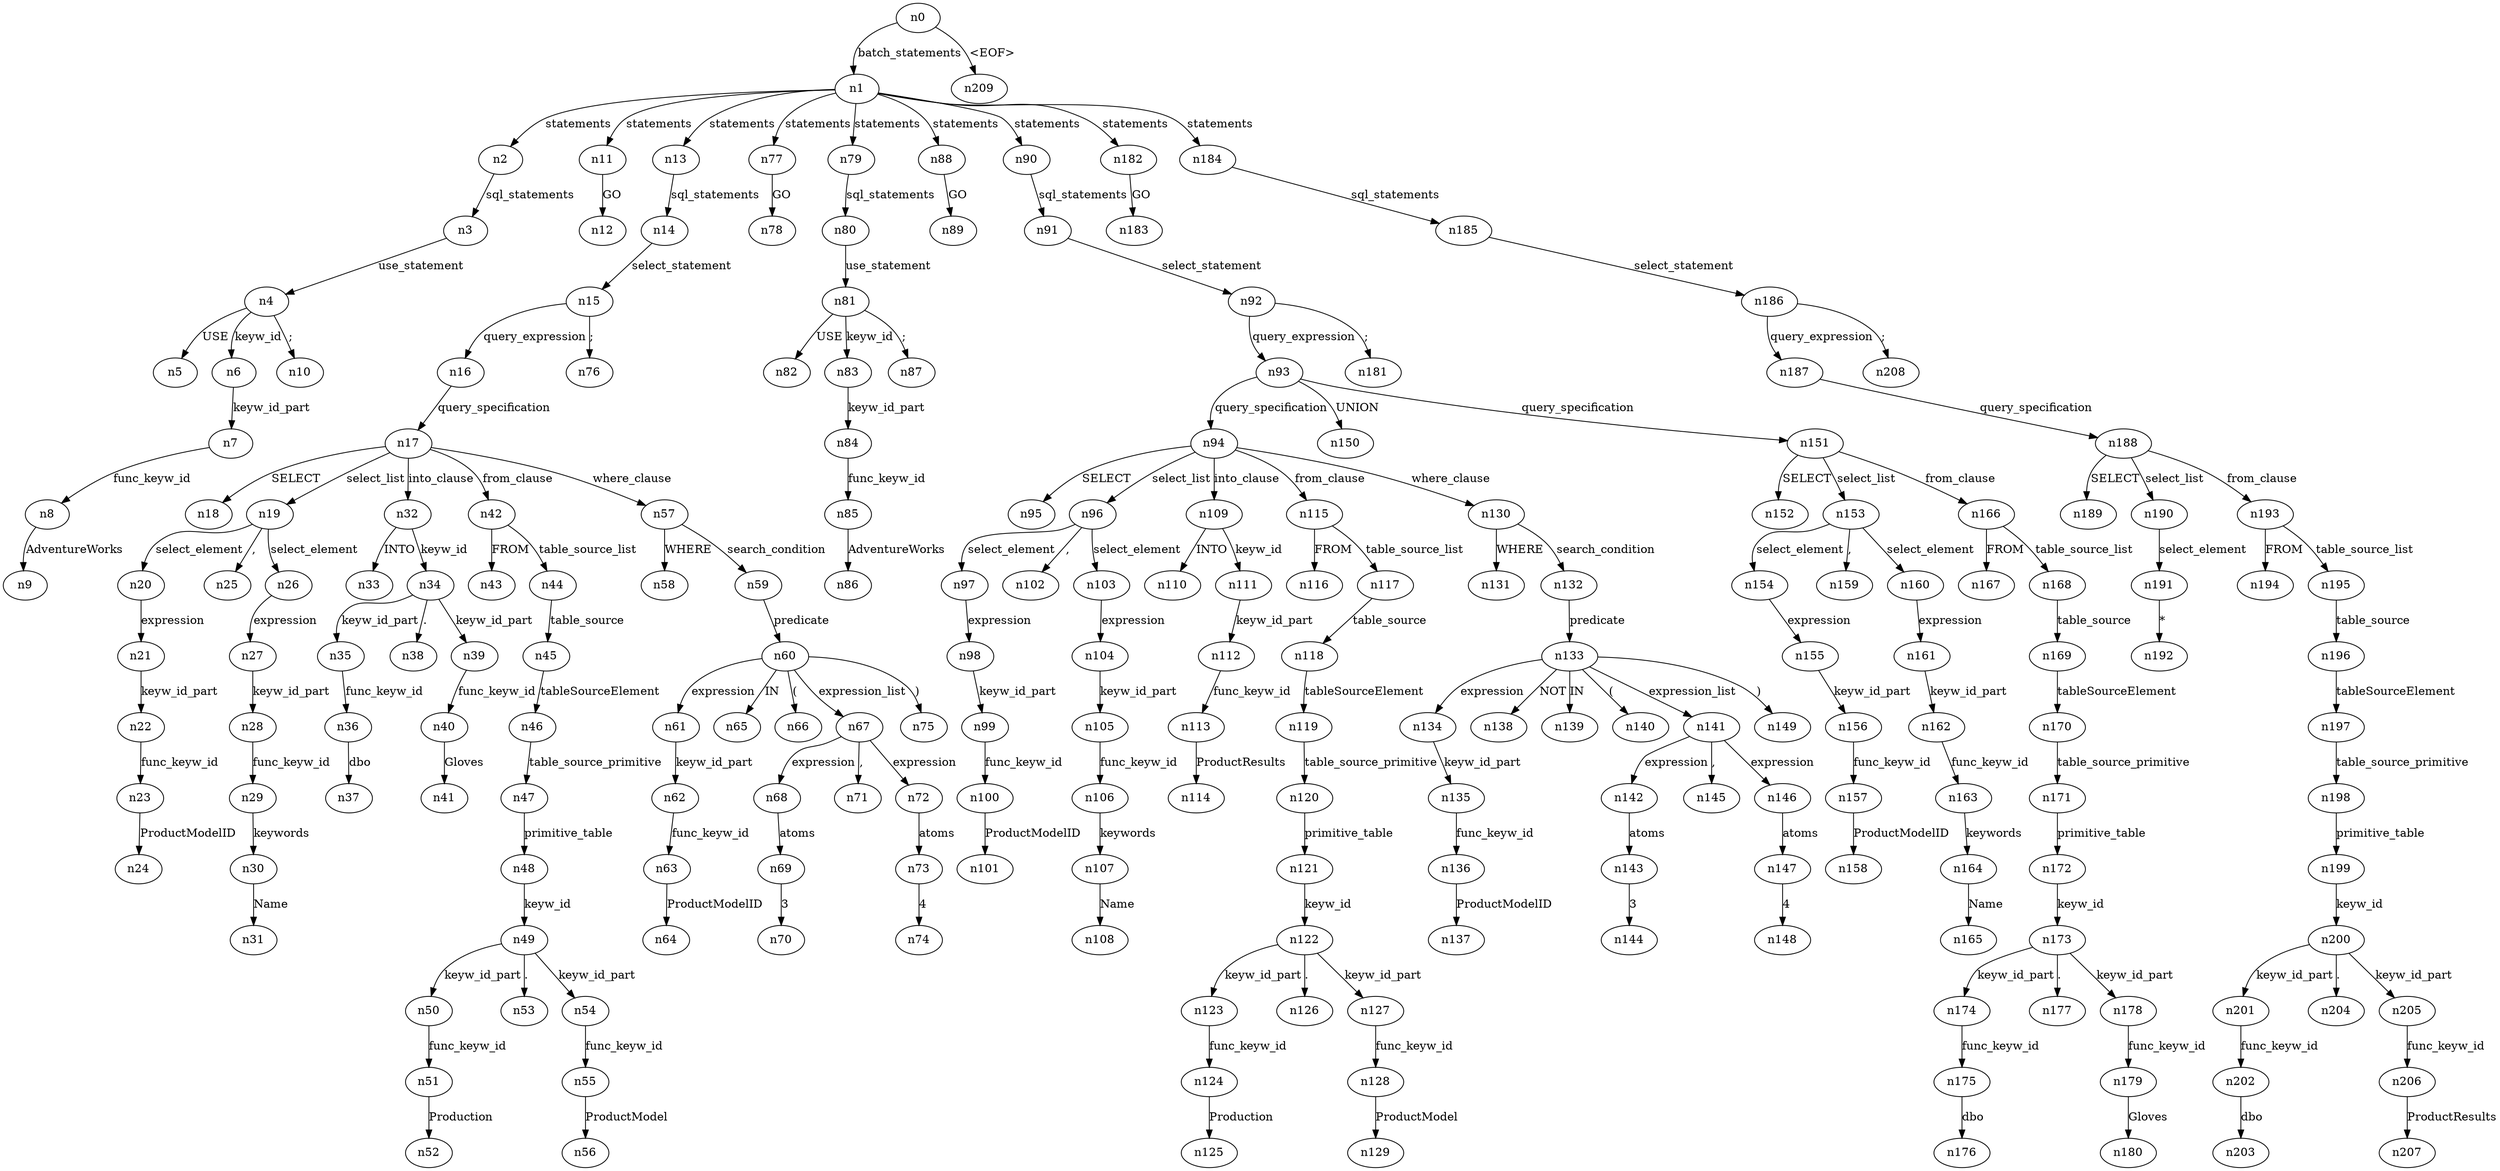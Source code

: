 digraph ParseTree {
  n0 -> n1 [label="batch_statements"];
  n1 -> n2 [label="statements"];
  n2 -> n3 [label="sql_statements"];
  n3 -> n4 [label="use_statement"];
  n4 -> n5 [label="USE"];
  n4 -> n6 [label="keyw_id"];
  n6 -> n7 [label="keyw_id_part"];
  n7 -> n8 [label="func_keyw_id"];
  n8 -> n9 [label="AdventureWorks"];
  n4 -> n10 [label=";"];
  n1 -> n11 [label="statements"];
  n11 -> n12 [label="GO"];
  n1 -> n13 [label="statements"];
  n13 -> n14 [label="sql_statements"];
  n14 -> n15 [label="select_statement"];
  n15 -> n16 [label="query_expression"];
  n16 -> n17 [label="query_specification"];
  n17 -> n18 [label="SELECT"];
  n17 -> n19 [label="select_list"];
  n19 -> n20 [label="select_element"];
  n20 -> n21 [label="expression"];
  n21 -> n22 [label="keyw_id_part"];
  n22 -> n23 [label="func_keyw_id"];
  n23 -> n24 [label="ProductModelID"];
  n19 -> n25 [label=","];
  n19 -> n26 [label="select_element"];
  n26 -> n27 [label="expression"];
  n27 -> n28 [label="keyw_id_part"];
  n28 -> n29 [label="func_keyw_id"];
  n29 -> n30 [label="keywords"];
  n30 -> n31 [label="Name"];
  n17 -> n32 [label="into_clause"];
  n32 -> n33 [label="INTO"];
  n32 -> n34 [label="keyw_id"];
  n34 -> n35 [label="keyw_id_part"];
  n35 -> n36 [label="func_keyw_id"];
  n36 -> n37 [label="dbo"];
  n34 -> n38 [label="."];
  n34 -> n39 [label="keyw_id_part"];
  n39 -> n40 [label="func_keyw_id"];
  n40 -> n41 [label="Gloves"];
  n17 -> n42 [label="from_clause"];
  n42 -> n43 [label="FROM"];
  n42 -> n44 [label="table_source_list"];
  n44 -> n45 [label="table_source"];
  n45 -> n46 [label="tableSourceElement"];
  n46 -> n47 [label="table_source_primitive"];
  n47 -> n48 [label="primitive_table"];
  n48 -> n49 [label="keyw_id"];
  n49 -> n50 [label="keyw_id_part"];
  n50 -> n51 [label="func_keyw_id"];
  n51 -> n52 [label="Production"];
  n49 -> n53 [label="."];
  n49 -> n54 [label="keyw_id_part"];
  n54 -> n55 [label="func_keyw_id"];
  n55 -> n56 [label="ProductModel"];
  n17 -> n57 [label="where_clause"];
  n57 -> n58 [label="WHERE"];
  n57 -> n59 [label="search_condition"];
  n59 -> n60 [label="predicate"];
  n60 -> n61 [label="expression"];
  n61 -> n62 [label="keyw_id_part"];
  n62 -> n63 [label="func_keyw_id"];
  n63 -> n64 [label="ProductModelID"];
  n60 -> n65 [label="IN"];
  n60 -> n66 [label="("];
  n60 -> n67 [label="expression_list"];
  n67 -> n68 [label="expression"];
  n68 -> n69 [label="atoms"];
  n69 -> n70 [label="3"];
  n67 -> n71 [label=","];
  n67 -> n72 [label="expression"];
  n72 -> n73 [label="atoms"];
  n73 -> n74 [label="4"];
  n60 -> n75 [label=")"];
  n15 -> n76 [label=";"];
  n1 -> n77 [label="statements"];
  n77 -> n78 [label="GO"];
  n1 -> n79 [label="statements"];
  n79 -> n80 [label="sql_statements"];
  n80 -> n81 [label="use_statement"];
  n81 -> n82 [label="USE"];
  n81 -> n83 [label="keyw_id"];
  n83 -> n84 [label="keyw_id_part"];
  n84 -> n85 [label="func_keyw_id"];
  n85 -> n86 [label="AdventureWorks"];
  n81 -> n87 [label=";"];
  n1 -> n88 [label="statements"];
  n88 -> n89 [label="GO"];
  n1 -> n90 [label="statements"];
  n90 -> n91 [label="sql_statements"];
  n91 -> n92 [label="select_statement"];
  n92 -> n93 [label="query_expression"];
  n93 -> n94 [label="query_specification"];
  n94 -> n95 [label="SELECT"];
  n94 -> n96 [label="select_list"];
  n96 -> n97 [label="select_element"];
  n97 -> n98 [label="expression"];
  n98 -> n99 [label="keyw_id_part"];
  n99 -> n100 [label="func_keyw_id"];
  n100 -> n101 [label="ProductModelID"];
  n96 -> n102 [label=","];
  n96 -> n103 [label="select_element"];
  n103 -> n104 [label="expression"];
  n104 -> n105 [label="keyw_id_part"];
  n105 -> n106 [label="func_keyw_id"];
  n106 -> n107 [label="keywords"];
  n107 -> n108 [label="Name"];
  n94 -> n109 [label="into_clause"];
  n109 -> n110 [label="INTO"];
  n109 -> n111 [label="keyw_id"];
  n111 -> n112 [label="keyw_id_part"];
  n112 -> n113 [label="func_keyw_id"];
  n113 -> n114 [label="ProductResults"];
  n94 -> n115 [label="from_clause"];
  n115 -> n116 [label="FROM"];
  n115 -> n117 [label="table_source_list"];
  n117 -> n118 [label="table_source"];
  n118 -> n119 [label="tableSourceElement"];
  n119 -> n120 [label="table_source_primitive"];
  n120 -> n121 [label="primitive_table"];
  n121 -> n122 [label="keyw_id"];
  n122 -> n123 [label="keyw_id_part"];
  n123 -> n124 [label="func_keyw_id"];
  n124 -> n125 [label="Production"];
  n122 -> n126 [label="."];
  n122 -> n127 [label="keyw_id_part"];
  n127 -> n128 [label="func_keyw_id"];
  n128 -> n129 [label="ProductModel"];
  n94 -> n130 [label="where_clause"];
  n130 -> n131 [label="WHERE"];
  n130 -> n132 [label="search_condition"];
  n132 -> n133 [label="predicate"];
  n133 -> n134 [label="expression"];
  n134 -> n135 [label="keyw_id_part"];
  n135 -> n136 [label="func_keyw_id"];
  n136 -> n137 [label="ProductModelID"];
  n133 -> n138 [label="NOT"];
  n133 -> n139 [label="IN"];
  n133 -> n140 [label="("];
  n133 -> n141 [label="expression_list"];
  n141 -> n142 [label="expression"];
  n142 -> n143 [label="atoms"];
  n143 -> n144 [label="3"];
  n141 -> n145 [label=","];
  n141 -> n146 [label="expression"];
  n146 -> n147 [label="atoms"];
  n147 -> n148 [label="4"];
  n133 -> n149 [label=")"];
  n93 -> n150 [label="UNION"];
  n93 -> n151 [label="query_specification"];
  n151 -> n152 [label="SELECT"];
  n151 -> n153 [label="select_list"];
  n153 -> n154 [label="select_element"];
  n154 -> n155 [label="expression"];
  n155 -> n156 [label="keyw_id_part"];
  n156 -> n157 [label="func_keyw_id"];
  n157 -> n158 [label="ProductModelID"];
  n153 -> n159 [label=","];
  n153 -> n160 [label="select_element"];
  n160 -> n161 [label="expression"];
  n161 -> n162 [label="keyw_id_part"];
  n162 -> n163 [label="func_keyw_id"];
  n163 -> n164 [label="keywords"];
  n164 -> n165 [label="Name"];
  n151 -> n166 [label="from_clause"];
  n166 -> n167 [label="FROM"];
  n166 -> n168 [label="table_source_list"];
  n168 -> n169 [label="table_source"];
  n169 -> n170 [label="tableSourceElement"];
  n170 -> n171 [label="table_source_primitive"];
  n171 -> n172 [label="primitive_table"];
  n172 -> n173 [label="keyw_id"];
  n173 -> n174 [label="keyw_id_part"];
  n174 -> n175 [label="func_keyw_id"];
  n175 -> n176 [label="dbo"];
  n173 -> n177 [label="."];
  n173 -> n178 [label="keyw_id_part"];
  n178 -> n179 [label="func_keyw_id"];
  n179 -> n180 [label="Gloves"];
  n92 -> n181 [label=";"];
  n1 -> n182 [label="statements"];
  n182 -> n183 [label="GO"];
  n1 -> n184 [label="statements"];
  n184 -> n185 [label="sql_statements"];
  n185 -> n186 [label="select_statement"];
  n186 -> n187 [label="query_expression"];
  n187 -> n188 [label="query_specification"];
  n188 -> n189 [label="SELECT"];
  n188 -> n190 [label="select_list"];
  n190 -> n191 [label="select_element"];
  n191 -> n192 [label="*"];
  n188 -> n193 [label="from_clause"];
  n193 -> n194 [label="FROM"];
  n193 -> n195 [label="table_source_list"];
  n195 -> n196 [label="table_source"];
  n196 -> n197 [label="tableSourceElement"];
  n197 -> n198 [label="table_source_primitive"];
  n198 -> n199 [label="primitive_table"];
  n199 -> n200 [label="keyw_id"];
  n200 -> n201 [label="keyw_id_part"];
  n201 -> n202 [label="func_keyw_id"];
  n202 -> n203 [label="dbo"];
  n200 -> n204 [label="."];
  n200 -> n205 [label="keyw_id_part"];
  n205 -> n206 [label="func_keyw_id"];
  n206 -> n207 [label="ProductResults"];
  n186 -> n208 [label=";"];
  n0 -> n209 [label="<EOF>"];
}